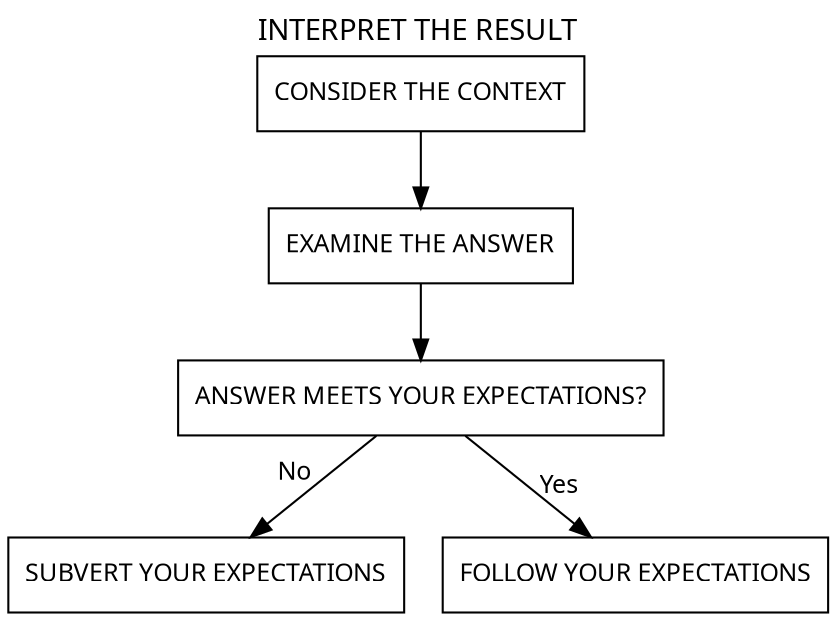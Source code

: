 digraph scene_breakdown {
    label = "INTERPRET THE RESULT";
    labelloc="t";
    fontname="Permanent Marker";
    node [shape="rect", style = "", 
    fontname="Permanent Marker", fontsize=12];
    edge [shape="rect", fontname="Permanent Marker", fontsize=12];

    cs31 [label = "ANSWER MEETS YOUR EXPECTATIONS?"];
    cs32 [label = "CONSIDER THE CONTEXT"];
    cs33 [label = "EXAMINE THE ANSWER"];
    cs34 [label = "SUBVERT YOUR EXPECTATIONS"];
    cs35 [label = "FOLLOW YOUR EXPECTATIONS"];

    cs32 -> cs33 -> cs31;
    cs31 -> cs35 [label = "Yes"];
    cs31 -> cs34 [xlabel = "No"];
}